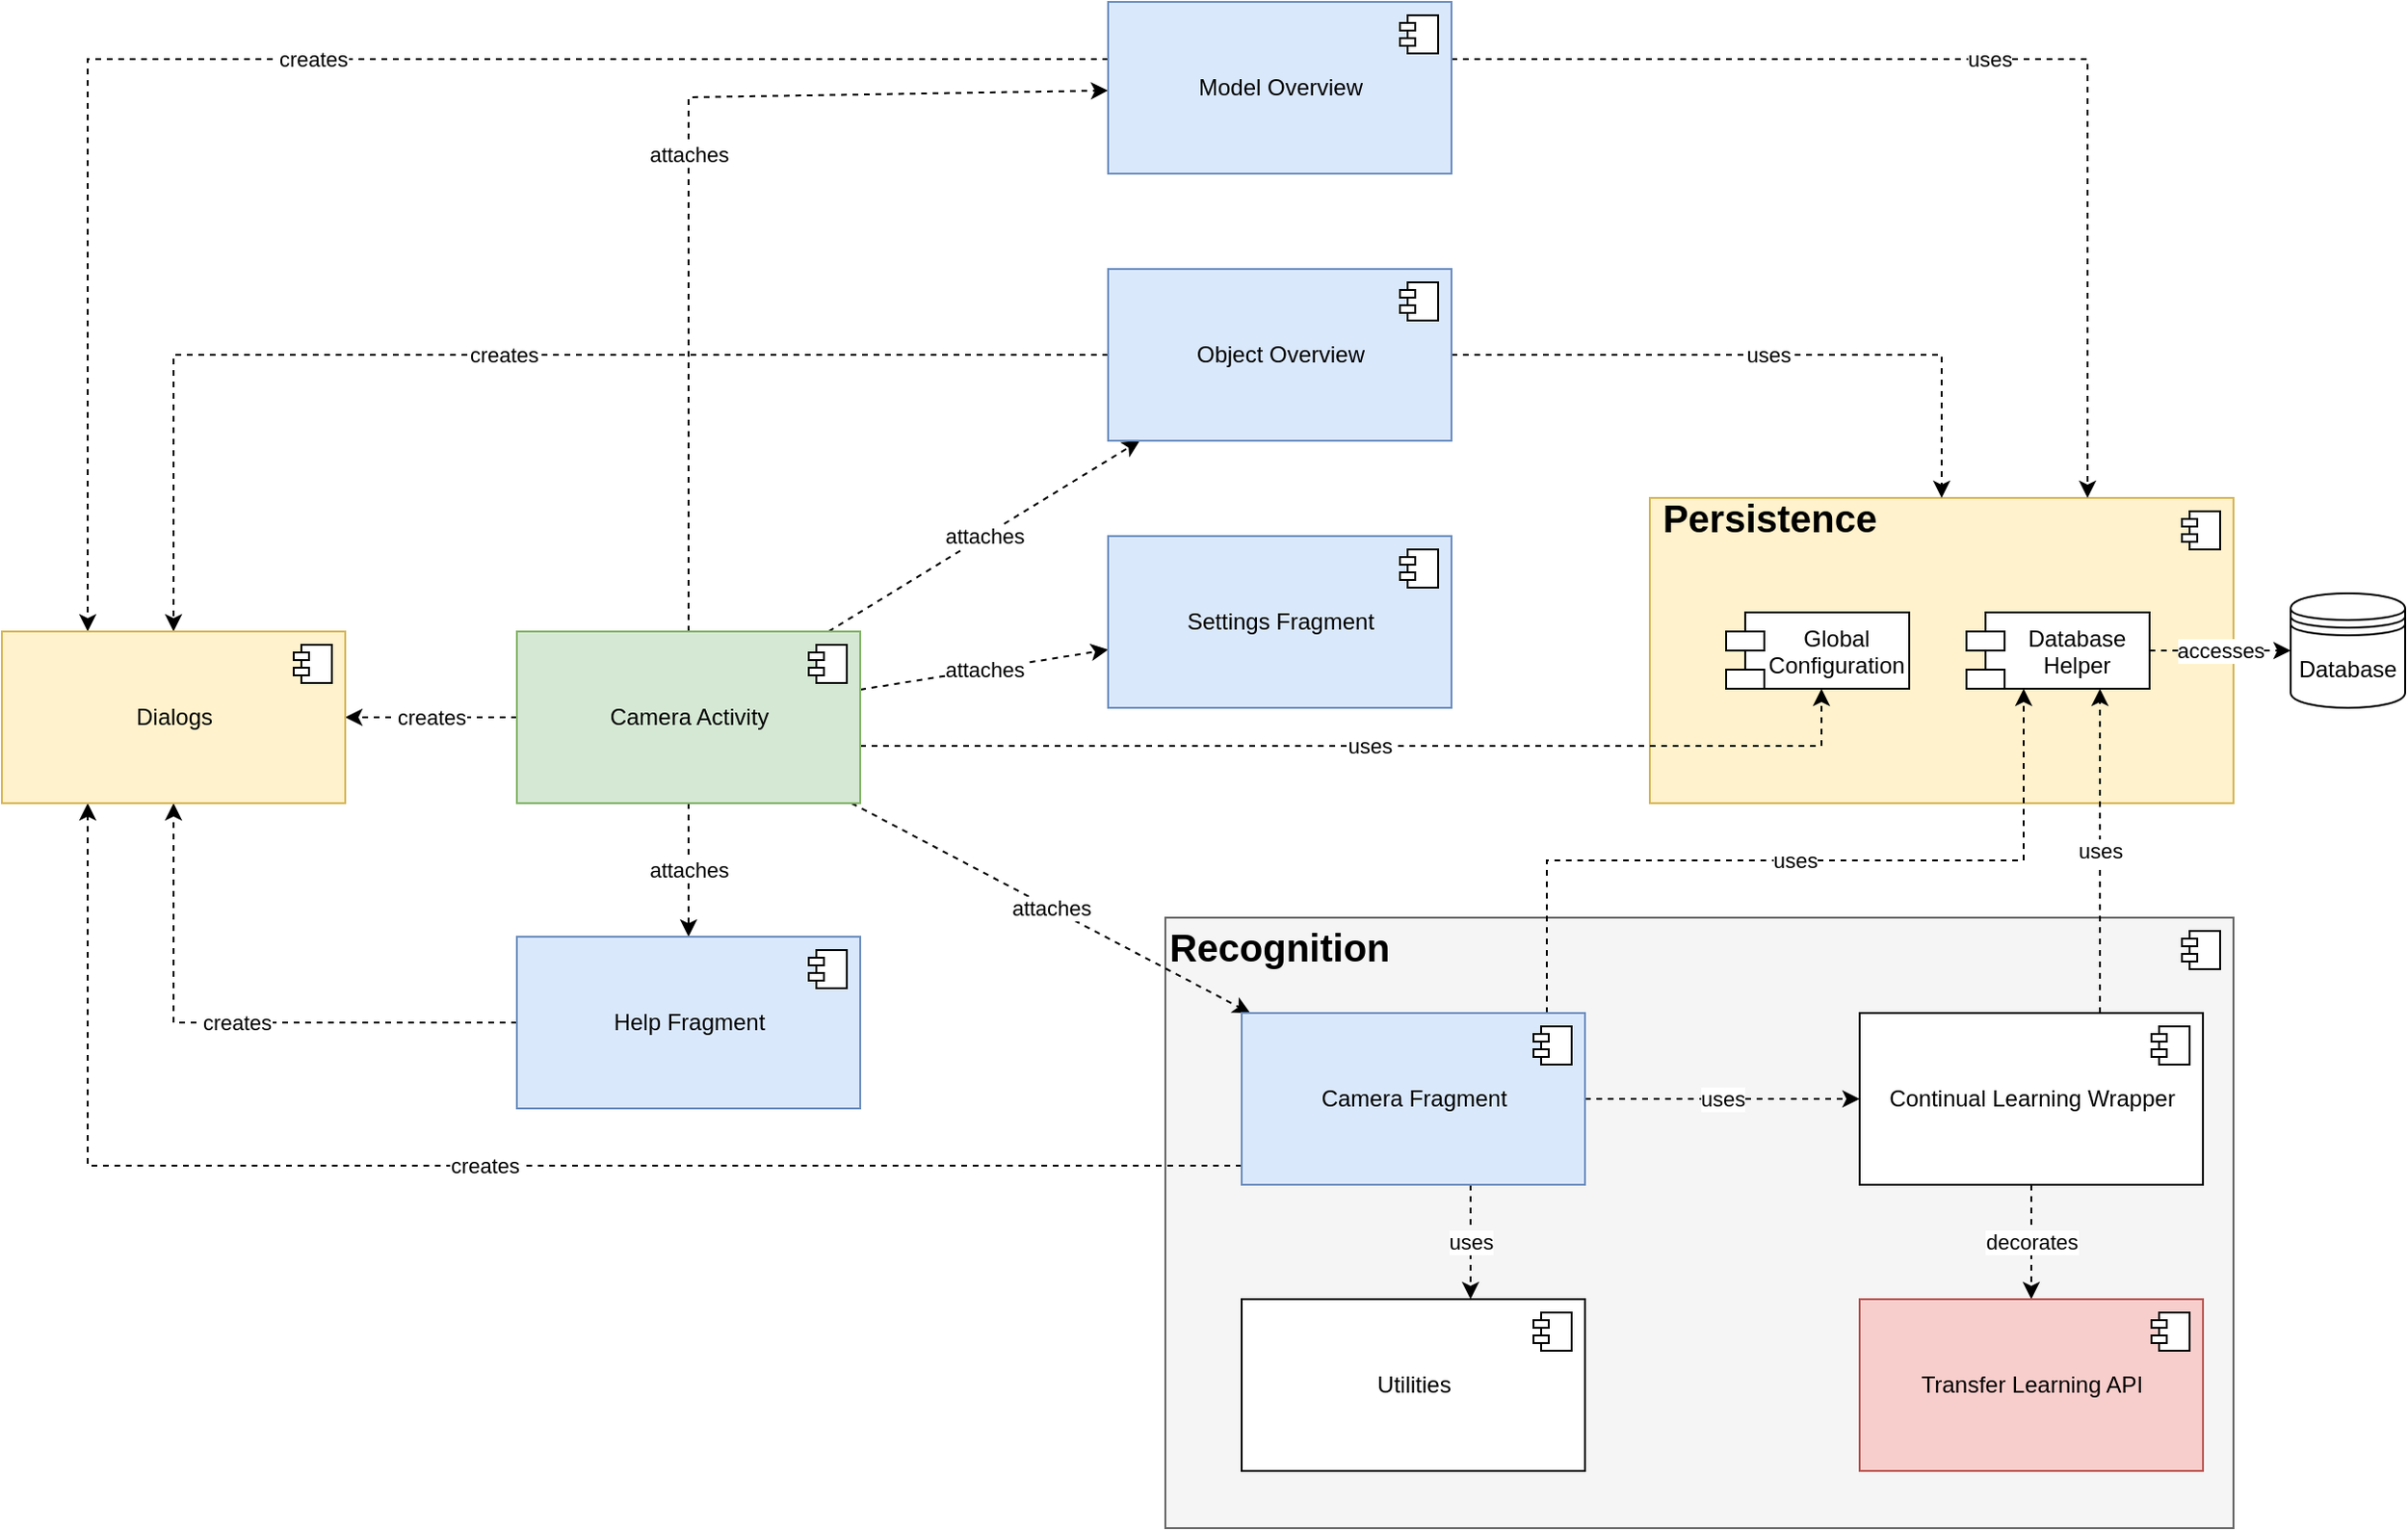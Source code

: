 <mxfile version="14.9.3"><diagram name="Page-1" id="b5b7bab2-c9e2-2cf4-8b2a-24fd1a2a6d21"><mxGraphModel dx="2450" dy="1992" grid="1" gridSize="10" guides="1" tooltips="1" connect="1" arrows="1" fold="1" page="1" pageScale="1" pageWidth="827" pageHeight="1169" background="none" math="0" shadow="0"><root><mxCell id="0"/><mxCell id="1" parent="0"/><mxCell id="qisv4uCZrIDYhpPBT2oC-62" value="" style="html=1;dropTarget=0;fillColor=#f5f5f5;strokeColor=#666666;fontColor=#333333;" vertex="1" parent="1"><mxGeometry x="70" y="390" width="560" height="320" as="geometry"/></mxCell><mxCell id="qisv4uCZrIDYhpPBT2oC-63" value="" style="shape=module;jettyWidth=8;jettyHeight=4;" vertex="1" parent="qisv4uCZrIDYhpPBT2oC-62"><mxGeometry x="1" width="20" height="20" relative="1" as="geometry"><mxPoint x="-27" y="7" as="offset"/></mxGeometry></mxCell><mxCell id="qisv4uCZrIDYhpPBT2oC-25" value="" style="html=1;dropTarget=0;fillColor=#fff2cc;strokeColor=#d6b656;" vertex="1" parent="1"><mxGeometry x="324" y="170" width="306" height="160" as="geometry"/></mxCell><mxCell id="qisv4uCZrIDYhpPBT2oC-26" value="" style="shape=module;jettyWidth=8;jettyHeight=4;" vertex="1" parent="qisv4uCZrIDYhpPBT2oC-25"><mxGeometry x="1" width="20" height="20" relative="1" as="geometry"><mxPoint x="-27" y="7" as="offset"/></mxGeometry></mxCell><mxCell id="qisv4uCZrIDYhpPBT2oC-20" value="attaches" style="edgeStyle=none;rounded=0;orthogonalLoop=1;jettySize=auto;html=1;dashed=1;" edge="1" parent="1" source="qisv4uCZrIDYhpPBT2oC-1" target="qisv4uCZrIDYhpPBT2oC-9"><mxGeometry relative="1" as="geometry"/></mxCell><mxCell id="qisv4uCZrIDYhpPBT2oC-21" value="attaches" style="edgeStyle=none;rounded=0;orthogonalLoop=1;jettySize=auto;html=1;dashed=1;" edge="1" parent="1" source="qisv4uCZrIDYhpPBT2oC-1" target="qisv4uCZrIDYhpPBT2oC-7"><mxGeometry relative="1" as="geometry"/></mxCell><mxCell id="qisv4uCZrIDYhpPBT2oC-22" value="attaches" style="edgeStyle=none;rounded=0;orthogonalLoop=1;jettySize=auto;html=1;dashed=1;" edge="1" parent="1" source="qisv4uCZrIDYhpPBT2oC-1" target="qisv4uCZrIDYhpPBT2oC-3"><mxGeometry relative="1" as="geometry"><Array as="points"><mxPoint x="-180" y="-40"/></Array></mxGeometry></mxCell><mxCell id="qisv4uCZrIDYhpPBT2oC-23" value="attaches" style="edgeStyle=none;rounded=0;orthogonalLoop=1;jettySize=auto;html=1;dashed=1;" edge="1" parent="1" source="qisv4uCZrIDYhpPBT2oC-1" target="qisv4uCZrIDYhpPBT2oC-11"><mxGeometry relative="1" as="geometry"/></mxCell><mxCell id="qisv4uCZrIDYhpPBT2oC-24" value="attaches" style="edgeStyle=none;rounded=0;orthogonalLoop=1;jettySize=auto;html=1;dashed=1;" edge="1" parent="1" source="qisv4uCZrIDYhpPBT2oC-1" target="qisv4uCZrIDYhpPBT2oC-5"><mxGeometry relative="1" as="geometry"/></mxCell><mxCell id="qisv4uCZrIDYhpPBT2oC-32" value="uses" style="edgeStyle=orthogonalEdgeStyle;rounded=0;orthogonalLoop=1;jettySize=auto;html=1;dashed=1;" edge="1" parent="1" source="qisv4uCZrIDYhpPBT2oC-1" target="qisv4uCZrIDYhpPBT2oC-45"><mxGeometry relative="1" as="geometry"><mxPoint x="410" y="270" as="targetPoint"/><Array as="points"><mxPoint x="414" y="300"/></Array></mxGeometry></mxCell><mxCell id="qisv4uCZrIDYhpPBT2oC-33" value="creates" style="edgeStyle=none;rounded=0;orthogonalLoop=1;jettySize=auto;html=1;dashed=1;" edge="1" parent="1" source="qisv4uCZrIDYhpPBT2oC-1" target="qisv4uCZrIDYhpPBT2oC-27"><mxGeometry relative="1" as="geometry"/></mxCell><mxCell id="qisv4uCZrIDYhpPBT2oC-1" value="&lt;div&gt;Camera Activity&lt;/div&gt;" style="html=1;dropTarget=0;fillColor=#d5e8d4;strokeColor=#82b366;" vertex="1" parent="1"><mxGeometry x="-270" y="240" width="180" height="90" as="geometry"/></mxCell><mxCell id="qisv4uCZrIDYhpPBT2oC-2" value="" style="shape=module;jettyWidth=8;jettyHeight=4;" vertex="1" parent="qisv4uCZrIDYhpPBT2oC-1"><mxGeometry x="1" width="20" height="20" relative="1" as="geometry"><mxPoint x="-27" y="7" as="offset"/></mxGeometry></mxCell><mxCell id="qisv4uCZrIDYhpPBT2oC-36" value="uses" style="edgeStyle=orthogonalEdgeStyle;rounded=0;orthogonalLoop=1;jettySize=auto;html=1;entryX=0.75;entryY=0;entryDx=0;entryDy=0;dashed=1;" edge="1" parent="1" source="qisv4uCZrIDYhpPBT2oC-3" target="qisv4uCZrIDYhpPBT2oC-25"><mxGeometry relative="1" as="geometry"><Array as="points"><mxPoint x="554" y="-60"/></Array></mxGeometry></mxCell><mxCell id="qisv4uCZrIDYhpPBT2oC-40" value="creates" style="edgeStyle=orthogonalEdgeStyle;rounded=0;orthogonalLoop=1;jettySize=auto;html=1;entryX=0.25;entryY=0;entryDx=0;entryDy=0;dashed=1;" edge="1" parent="1" source="qisv4uCZrIDYhpPBT2oC-3" target="qisv4uCZrIDYhpPBT2oC-27"><mxGeometry relative="1" as="geometry"><Array as="points"><mxPoint x="-495" y="-60"/></Array></mxGeometry></mxCell><mxCell id="qisv4uCZrIDYhpPBT2oC-3" value="Model Overview" style="html=1;dropTarget=0;fillColor=#dae8fc;strokeColor=#6c8ebf;" vertex="1" parent="1"><mxGeometry x="40" y="-90" width="180" height="90" as="geometry"/></mxCell><mxCell id="qisv4uCZrIDYhpPBT2oC-4" value="" style="shape=module;jettyWidth=8;jettyHeight=4;" vertex="1" parent="qisv4uCZrIDYhpPBT2oC-3"><mxGeometry x="1" width="20" height="20" relative="1" as="geometry"><mxPoint x="-27" y="7" as="offset"/></mxGeometry></mxCell><mxCell id="qisv4uCZrIDYhpPBT2oC-35" value="uses" style="rounded=0;orthogonalLoop=1;jettySize=auto;html=1;dashed=1;edgeStyle=orthogonalEdgeStyle;" edge="1" parent="1" source="qisv4uCZrIDYhpPBT2oC-5" target="qisv4uCZrIDYhpPBT2oC-46"><mxGeometry relative="1" as="geometry"><mxPoint x="560" y="330" as="targetPoint"/><Array as="points"><mxPoint x="270" y="360"/><mxPoint x="520" y="360"/></Array></mxGeometry></mxCell><mxCell id="qisv4uCZrIDYhpPBT2oC-38" value="creates" style="edgeStyle=orthogonalEdgeStyle;rounded=0;orthogonalLoop=1;jettySize=auto;html=1;entryX=0.25;entryY=1;entryDx=0;entryDy=0;dashed=1;" edge="1" parent="1" source="qisv4uCZrIDYhpPBT2oC-5" target="qisv4uCZrIDYhpPBT2oC-27"><mxGeometry relative="1" as="geometry"><Array as="points"><mxPoint x="-495" y="520"/></Array></mxGeometry></mxCell><mxCell id="qisv4uCZrIDYhpPBT2oC-49" value="uses" style="rounded=0;orthogonalLoop=1;jettySize=auto;html=1;dashed=1;" edge="1" parent="1" source="qisv4uCZrIDYhpPBT2oC-5" target="qisv4uCZrIDYhpPBT2oC-47"><mxGeometry relative="1" as="geometry"/></mxCell><mxCell id="qisv4uCZrIDYhpPBT2oC-57" value="uses" style="edgeStyle=orthogonalEdgeStyle;rounded=0;orthogonalLoop=1;jettySize=auto;html=1;dashed=1;" edge="1" parent="1" source="qisv4uCZrIDYhpPBT2oC-5" target="qisv4uCZrIDYhpPBT2oC-55"><mxGeometry relative="1" as="geometry"><Array as="points"><mxPoint x="230" y="570"/><mxPoint x="230" y="570"/></Array></mxGeometry></mxCell><mxCell id="qisv4uCZrIDYhpPBT2oC-5" value="Camera Fragment" style="html=1;dropTarget=0;fillColor=#dae8fc;strokeColor=#6c8ebf;" vertex="1" parent="1"><mxGeometry x="110" y="440" width="180" height="90" as="geometry"/></mxCell><mxCell id="qisv4uCZrIDYhpPBT2oC-6" value="" style="shape=module;jettyWidth=8;jettyHeight=4;" vertex="1" parent="qisv4uCZrIDYhpPBT2oC-5"><mxGeometry x="1" width="20" height="20" relative="1" as="geometry"><mxPoint x="-27" y="7" as="offset"/></mxGeometry></mxCell><mxCell id="qisv4uCZrIDYhpPBT2oC-34" value="uses" style="edgeStyle=none;rounded=0;orthogonalLoop=1;jettySize=auto;html=1;entryX=0.5;entryY=0;entryDx=0;entryDy=0;dashed=1;" edge="1" parent="1" source="qisv4uCZrIDYhpPBT2oC-7" target="qisv4uCZrIDYhpPBT2oC-25"><mxGeometry relative="1" as="geometry"><Array as="points"><mxPoint x="477" y="95"/></Array></mxGeometry></mxCell><mxCell id="qisv4uCZrIDYhpPBT2oC-39" value="creates" style="edgeStyle=orthogonalEdgeStyle;rounded=0;orthogonalLoop=1;jettySize=auto;html=1;dashed=1;" edge="1" parent="1" source="qisv4uCZrIDYhpPBT2oC-7" target="qisv4uCZrIDYhpPBT2oC-27"><mxGeometry relative="1" as="geometry"/></mxCell><mxCell id="qisv4uCZrIDYhpPBT2oC-7" value="Object Overview" style="html=1;dropTarget=0;fillColor=#dae8fc;strokeColor=#6c8ebf;" vertex="1" parent="1"><mxGeometry x="40" y="50" width="180" height="90" as="geometry"/></mxCell><mxCell id="qisv4uCZrIDYhpPBT2oC-8" value="" style="shape=module;jettyWidth=8;jettyHeight=4;" vertex="1" parent="qisv4uCZrIDYhpPBT2oC-7"><mxGeometry x="1" width="20" height="20" relative="1" as="geometry"><mxPoint x="-27" y="7" as="offset"/></mxGeometry></mxCell><mxCell id="qisv4uCZrIDYhpPBT2oC-9" value="Settings Fragment" style="html=1;dropTarget=0;fillColor=#dae8fc;strokeColor=#6c8ebf;" vertex="1" parent="1"><mxGeometry x="40" y="190" width="180" height="90" as="geometry"/></mxCell><mxCell id="qisv4uCZrIDYhpPBT2oC-10" value="" style="shape=module;jettyWidth=8;jettyHeight=4;" vertex="1" parent="qisv4uCZrIDYhpPBT2oC-9"><mxGeometry x="1" width="20" height="20" relative="1" as="geometry"><mxPoint x="-27" y="7" as="offset"/></mxGeometry></mxCell><mxCell id="qisv4uCZrIDYhpPBT2oC-37" value="creates" style="edgeStyle=orthogonalEdgeStyle;rounded=0;orthogonalLoop=1;jettySize=auto;html=1;entryX=0.5;entryY=1;entryDx=0;entryDy=0;dashed=1;" edge="1" parent="1" source="qisv4uCZrIDYhpPBT2oC-11" target="qisv4uCZrIDYhpPBT2oC-27"><mxGeometry relative="1" as="geometry"/></mxCell><mxCell id="qisv4uCZrIDYhpPBT2oC-11" value="Help Fragment" style="html=1;dropTarget=0;fillColor=#dae8fc;strokeColor=#6c8ebf;" vertex="1" parent="1"><mxGeometry x="-270" y="400" width="180" height="90" as="geometry"/></mxCell><mxCell id="qisv4uCZrIDYhpPBT2oC-12" value="" style="shape=module;jettyWidth=8;jettyHeight=4;" vertex="1" parent="qisv4uCZrIDYhpPBT2oC-11"><mxGeometry x="1" width="20" height="20" relative="1" as="geometry"><mxPoint x="-27" y="7" as="offset"/></mxGeometry></mxCell><mxCell id="qisv4uCZrIDYhpPBT2oC-27" value="&lt;div&gt;Dialogs&lt;/div&gt;" style="html=1;dropTarget=0;fillColor=#fff2cc;strokeColor=#d6b656;" vertex="1" parent="1"><mxGeometry x="-540" y="240" width="180" height="90" as="geometry"/></mxCell><mxCell id="qisv4uCZrIDYhpPBT2oC-28" value="" style="shape=module;jettyWidth=8;jettyHeight=4;" vertex="1" parent="qisv4uCZrIDYhpPBT2oC-27"><mxGeometry x="1" width="20" height="20" relative="1" as="geometry"><mxPoint x="-27" y="7" as="offset"/></mxGeometry></mxCell><mxCell id="qisv4uCZrIDYhpPBT2oC-42" value="&lt;div style=&quot;font-size: 20px&quot;&gt;&lt;b&gt;&lt;font style=&quot;font-size: 20px&quot;&gt;Persistence&lt;/font&gt;&lt;/b&gt;&lt;/div&gt;" style="text;html=1;strokeColor=none;fillColor=none;align=center;verticalAlign=middle;whiteSpace=wrap;rounded=0;" vertex="1" parent="1"><mxGeometry x="324" y="170" width="126" height="20" as="geometry"/></mxCell><mxCell id="qisv4uCZrIDYhpPBT2oC-45" value="Global&#xA; Configuration&#xA;" style="shape=module;align=left;spacingLeft=20;align=center;verticalAlign=top;" vertex="1" parent="1"><mxGeometry x="364" y="230" width="96" height="40" as="geometry"/></mxCell><mxCell id="qisv4uCZrIDYhpPBT2oC-61" value="accesses" style="edgeStyle=orthogonalEdgeStyle;rounded=0;orthogonalLoop=1;jettySize=auto;html=1;entryX=0;entryY=0.5;entryDx=0;entryDy=0;dashed=1;" edge="1" parent="1" source="qisv4uCZrIDYhpPBT2oC-46" target="qisv4uCZrIDYhpPBT2oC-58"><mxGeometry relative="1" as="geometry"/></mxCell><mxCell id="qisv4uCZrIDYhpPBT2oC-46" value="Database&#xA;Helper" style="shape=module;align=left;spacingLeft=20;align=center;verticalAlign=top;" vertex="1" parent="1"><mxGeometry x="490" y="230" width="96" height="40" as="geometry"/></mxCell><mxCell id="qisv4uCZrIDYhpPBT2oC-50" value="uses" style="edgeStyle=orthogonalEdgeStyle;rounded=0;orthogonalLoop=1;jettySize=auto;html=1;dashed=1;" edge="1" parent="1" source="qisv4uCZrIDYhpPBT2oC-47" target="qisv4uCZrIDYhpPBT2oC-46"><mxGeometry relative="1" as="geometry"><Array as="points"><mxPoint x="560" y="380"/><mxPoint x="560" y="380"/></Array></mxGeometry></mxCell><mxCell id="qisv4uCZrIDYhpPBT2oC-54" value="decorates" style="edgeStyle=orthogonalEdgeStyle;rounded=0;orthogonalLoop=1;jettySize=auto;html=1;dashed=1;" edge="1" parent="1" source="qisv4uCZrIDYhpPBT2oC-47" target="qisv4uCZrIDYhpPBT2oC-52"><mxGeometry relative="1" as="geometry"/></mxCell><mxCell id="qisv4uCZrIDYhpPBT2oC-47" value="Continual Learning Wrapper" style="html=1;dropTarget=0;" vertex="1" parent="1"><mxGeometry x="434" y="440" width="180" height="90" as="geometry"/></mxCell><mxCell id="qisv4uCZrIDYhpPBT2oC-48" value="" style="shape=module;jettyWidth=8;jettyHeight=4;" vertex="1" parent="qisv4uCZrIDYhpPBT2oC-47"><mxGeometry x="1" width="20" height="20" relative="1" as="geometry"><mxPoint x="-27" y="7" as="offset"/></mxGeometry></mxCell><mxCell id="qisv4uCZrIDYhpPBT2oC-52" value="Transfer Learning API" style="html=1;dropTarget=0;fillColor=#f8cecc;strokeColor=#b85450;" vertex="1" parent="1"><mxGeometry x="434" y="590" width="180" height="90" as="geometry"/></mxCell><mxCell id="qisv4uCZrIDYhpPBT2oC-53" value="" style="shape=module;jettyWidth=8;jettyHeight=4;" vertex="1" parent="qisv4uCZrIDYhpPBT2oC-52"><mxGeometry x="1" width="20" height="20" relative="1" as="geometry"><mxPoint x="-27" y="7" as="offset"/></mxGeometry></mxCell><mxCell id="qisv4uCZrIDYhpPBT2oC-55" value="Utilities" style="html=1;dropTarget=0;" vertex="1" parent="1"><mxGeometry x="110" y="590" width="180" height="90" as="geometry"/></mxCell><mxCell id="qisv4uCZrIDYhpPBT2oC-56" value="" style="shape=module;jettyWidth=8;jettyHeight=4;" vertex="1" parent="qisv4uCZrIDYhpPBT2oC-55"><mxGeometry x="1" width="20" height="20" relative="1" as="geometry"><mxPoint x="-27" y="7" as="offset"/></mxGeometry></mxCell><mxCell id="qisv4uCZrIDYhpPBT2oC-58" value="Database" style="shape=datastore;whiteSpace=wrap;html=1;" vertex="1" parent="1"><mxGeometry x="660" y="220" width="60" height="60" as="geometry"/></mxCell><mxCell id="qisv4uCZrIDYhpPBT2oC-64" value="&lt;font style=&quot;font-size: 20px&quot;&gt;&lt;b&gt;Recognition&lt;/b&gt;&lt;/font&gt;" style="text;html=1;strokeColor=none;fillColor=none;align=center;verticalAlign=middle;whiteSpace=wrap;rounded=0;" vertex="1" parent="1"><mxGeometry x="70" y="390" width="120" height="30" as="geometry"/></mxCell></root></mxGraphModel></diagram></mxfile>